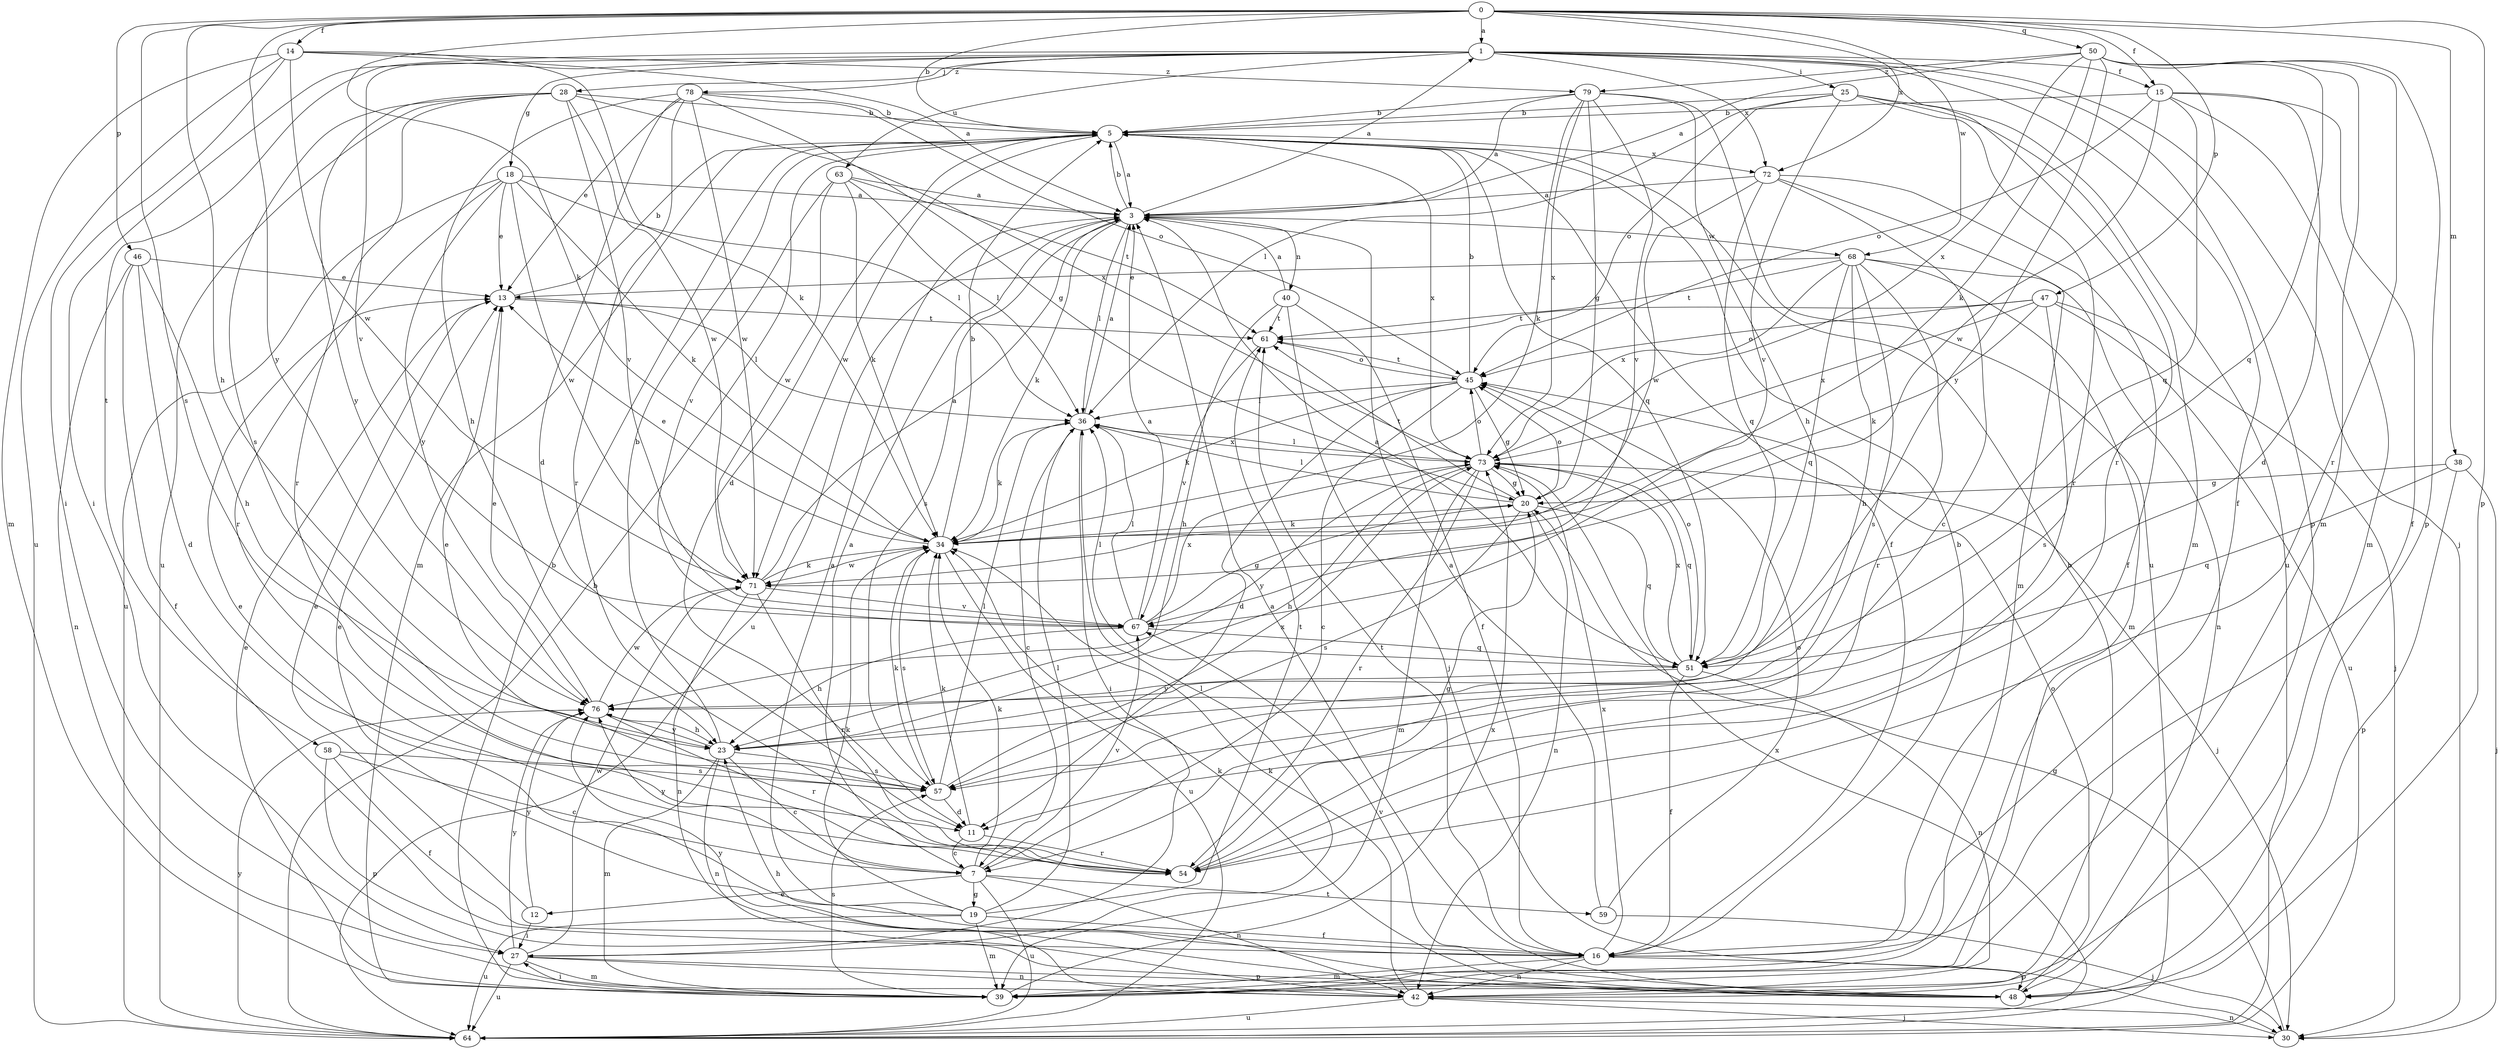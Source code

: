 strict digraph  {
0;
1;
3;
5;
7;
11;
12;
13;
14;
15;
16;
18;
19;
20;
23;
25;
27;
28;
30;
34;
36;
38;
39;
40;
42;
45;
46;
47;
48;
50;
51;
54;
57;
58;
59;
61;
63;
64;
67;
68;
71;
72;
73;
76;
78;
79;
0 -> 1  [label=a];
0 -> 5  [label=b];
0 -> 14  [label=f];
0 -> 15  [label=f];
0 -> 23  [label=h];
0 -> 34  [label=k];
0 -> 38  [label=m];
0 -> 46  [label=p];
0 -> 47  [label=p];
0 -> 48  [label=p];
0 -> 50  [label=q];
0 -> 57  [label=s];
0 -> 68  [label=w];
0 -> 72  [label=x];
0 -> 76  [label=y];
1 -> 15  [label=f];
1 -> 16  [label=f];
1 -> 18  [label=g];
1 -> 25  [label=i];
1 -> 27  [label=i];
1 -> 28  [label=j];
1 -> 30  [label=j];
1 -> 48  [label=p];
1 -> 54  [label=r];
1 -> 58  [label=t];
1 -> 63  [label=u];
1 -> 67  [label=v];
1 -> 72  [label=x];
1 -> 78  [label=z];
3 -> 1  [label=a];
3 -> 5  [label=b];
3 -> 34  [label=k];
3 -> 36  [label=l];
3 -> 40  [label=n];
3 -> 57  [label=s];
3 -> 64  [label=u];
3 -> 68  [label=w];
5 -> 3  [label=a];
5 -> 11  [label=d];
5 -> 16  [label=f];
5 -> 39  [label=m];
5 -> 51  [label=q];
5 -> 71  [label=w];
5 -> 72  [label=x];
5 -> 73  [label=x];
7 -> 3  [label=a];
7 -> 12  [label=e];
7 -> 19  [label=g];
7 -> 34  [label=k];
7 -> 42  [label=n];
7 -> 59  [label=t];
7 -> 64  [label=u];
7 -> 67  [label=v];
7 -> 76  [label=y];
11 -> 7  [label=c];
11 -> 34  [label=k];
11 -> 54  [label=r];
12 -> 13  [label=e];
12 -> 27  [label=i];
12 -> 76  [label=y];
13 -> 5  [label=b];
13 -> 36  [label=l];
13 -> 61  [label=t];
14 -> 3  [label=a];
14 -> 27  [label=i];
14 -> 34  [label=k];
14 -> 39  [label=m];
14 -> 64  [label=u];
14 -> 71  [label=w];
14 -> 79  [label=z];
15 -> 5  [label=b];
15 -> 11  [label=d];
15 -> 16  [label=f];
15 -> 39  [label=m];
15 -> 45  [label=o];
15 -> 51  [label=q];
15 -> 71  [label=w];
16 -> 5  [label=b];
16 -> 13  [label=e];
16 -> 39  [label=m];
16 -> 42  [label=n];
16 -> 48  [label=p];
16 -> 61  [label=t];
16 -> 73  [label=x];
18 -> 3  [label=a];
18 -> 13  [label=e];
18 -> 34  [label=k];
18 -> 36  [label=l];
18 -> 54  [label=r];
18 -> 64  [label=u];
18 -> 71  [label=w];
18 -> 76  [label=y];
19 -> 3  [label=a];
19 -> 13  [label=e];
19 -> 16  [label=f];
19 -> 34  [label=k];
19 -> 36  [label=l];
19 -> 39  [label=m];
19 -> 61  [label=t];
19 -> 64  [label=u];
20 -> 34  [label=k];
20 -> 36  [label=l];
20 -> 42  [label=n];
20 -> 45  [label=o];
20 -> 51  [label=q];
20 -> 57  [label=s];
20 -> 61  [label=t];
23 -> 5  [label=b];
23 -> 7  [label=c];
23 -> 39  [label=m];
23 -> 42  [label=n];
23 -> 57  [label=s];
23 -> 76  [label=y];
25 -> 5  [label=b];
25 -> 36  [label=l];
25 -> 39  [label=m];
25 -> 45  [label=o];
25 -> 54  [label=r];
25 -> 64  [label=u];
25 -> 67  [label=v];
27 -> 36  [label=l];
27 -> 39  [label=m];
27 -> 42  [label=n];
27 -> 48  [label=p];
27 -> 64  [label=u];
27 -> 71  [label=w];
27 -> 76  [label=y];
28 -> 5  [label=b];
28 -> 54  [label=r];
28 -> 57  [label=s];
28 -> 64  [label=u];
28 -> 67  [label=v];
28 -> 71  [label=w];
28 -> 73  [label=x];
28 -> 76  [label=y];
30 -> 20  [label=g];
30 -> 42  [label=n];
34 -> 5  [label=b];
34 -> 13  [label=e];
34 -> 57  [label=s];
34 -> 64  [label=u];
34 -> 71  [label=w];
36 -> 3  [label=a];
36 -> 7  [label=c];
36 -> 27  [label=i];
36 -> 34  [label=k];
36 -> 73  [label=x];
38 -> 20  [label=g];
38 -> 30  [label=j];
38 -> 48  [label=p];
38 -> 51  [label=q];
39 -> 5  [label=b];
39 -> 13  [label=e];
39 -> 27  [label=i];
39 -> 57  [label=s];
39 -> 73  [label=x];
40 -> 3  [label=a];
40 -> 16  [label=f];
40 -> 23  [label=h];
40 -> 30  [label=j];
40 -> 61  [label=t];
42 -> 5  [label=b];
42 -> 30  [label=j];
42 -> 34  [label=k];
42 -> 64  [label=u];
45 -> 5  [label=b];
45 -> 7  [label=c];
45 -> 11  [label=d];
45 -> 20  [label=g];
45 -> 34  [label=k];
45 -> 36  [label=l];
45 -> 61  [label=t];
46 -> 11  [label=d];
46 -> 13  [label=e];
46 -> 16  [label=f];
46 -> 23  [label=h];
46 -> 42  [label=n];
47 -> 30  [label=j];
47 -> 34  [label=k];
47 -> 45  [label=o];
47 -> 57  [label=s];
47 -> 61  [label=t];
47 -> 64  [label=u];
47 -> 73  [label=x];
48 -> 3  [label=a];
48 -> 23  [label=h];
48 -> 34  [label=k];
48 -> 45  [label=o];
48 -> 67  [label=v];
48 -> 76  [label=y];
50 -> 3  [label=a];
50 -> 34  [label=k];
50 -> 39  [label=m];
50 -> 48  [label=p];
50 -> 51  [label=q];
50 -> 54  [label=r];
50 -> 73  [label=x];
50 -> 76  [label=y];
50 -> 79  [label=z];
51 -> 3  [label=a];
51 -> 16  [label=f];
51 -> 36  [label=l];
51 -> 42  [label=n];
51 -> 45  [label=o];
51 -> 73  [label=x];
51 -> 76  [label=y];
54 -> 20  [label=g];
57 -> 11  [label=d];
57 -> 13  [label=e];
57 -> 34  [label=k];
57 -> 36  [label=l];
57 -> 73  [label=x];
58 -> 7  [label=c];
58 -> 16  [label=f];
58 -> 48  [label=p];
58 -> 57  [label=s];
59 -> 3  [label=a];
59 -> 30  [label=j];
59 -> 45  [label=o];
61 -> 45  [label=o];
61 -> 67  [label=v];
63 -> 3  [label=a];
63 -> 34  [label=k];
63 -> 36  [label=l];
63 -> 61  [label=t];
63 -> 67  [label=v];
63 -> 71  [label=w];
64 -> 5  [label=b];
64 -> 73  [label=x];
64 -> 76  [label=y];
67 -> 3  [label=a];
67 -> 20  [label=g];
67 -> 23  [label=h];
67 -> 36  [label=l];
67 -> 51  [label=q];
67 -> 73  [label=x];
68 -> 13  [label=e];
68 -> 23  [label=h];
68 -> 39  [label=m];
68 -> 42  [label=n];
68 -> 51  [label=q];
68 -> 54  [label=r];
68 -> 57  [label=s];
68 -> 61  [label=t];
68 -> 73  [label=x];
71 -> 3  [label=a];
71 -> 34  [label=k];
71 -> 42  [label=n];
71 -> 54  [label=r];
71 -> 67  [label=v];
72 -> 3  [label=a];
72 -> 7  [label=c];
72 -> 16  [label=f];
72 -> 39  [label=m];
72 -> 51  [label=q];
72 -> 71  [label=w];
73 -> 20  [label=g];
73 -> 23  [label=h];
73 -> 30  [label=j];
73 -> 36  [label=l];
73 -> 39  [label=m];
73 -> 45  [label=o];
73 -> 51  [label=q];
73 -> 54  [label=r];
73 -> 76  [label=y];
76 -> 13  [label=e];
76 -> 23  [label=h];
76 -> 54  [label=r];
76 -> 71  [label=w];
78 -> 5  [label=b];
78 -> 11  [label=d];
78 -> 13  [label=e];
78 -> 20  [label=g];
78 -> 23  [label=h];
78 -> 45  [label=o];
78 -> 54  [label=r];
78 -> 71  [label=w];
79 -> 3  [label=a];
79 -> 5  [label=b];
79 -> 20  [label=g];
79 -> 23  [label=h];
79 -> 34  [label=k];
79 -> 64  [label=u];
79 -> 67  [label=v];
79 -> 73  [label=x];
}
